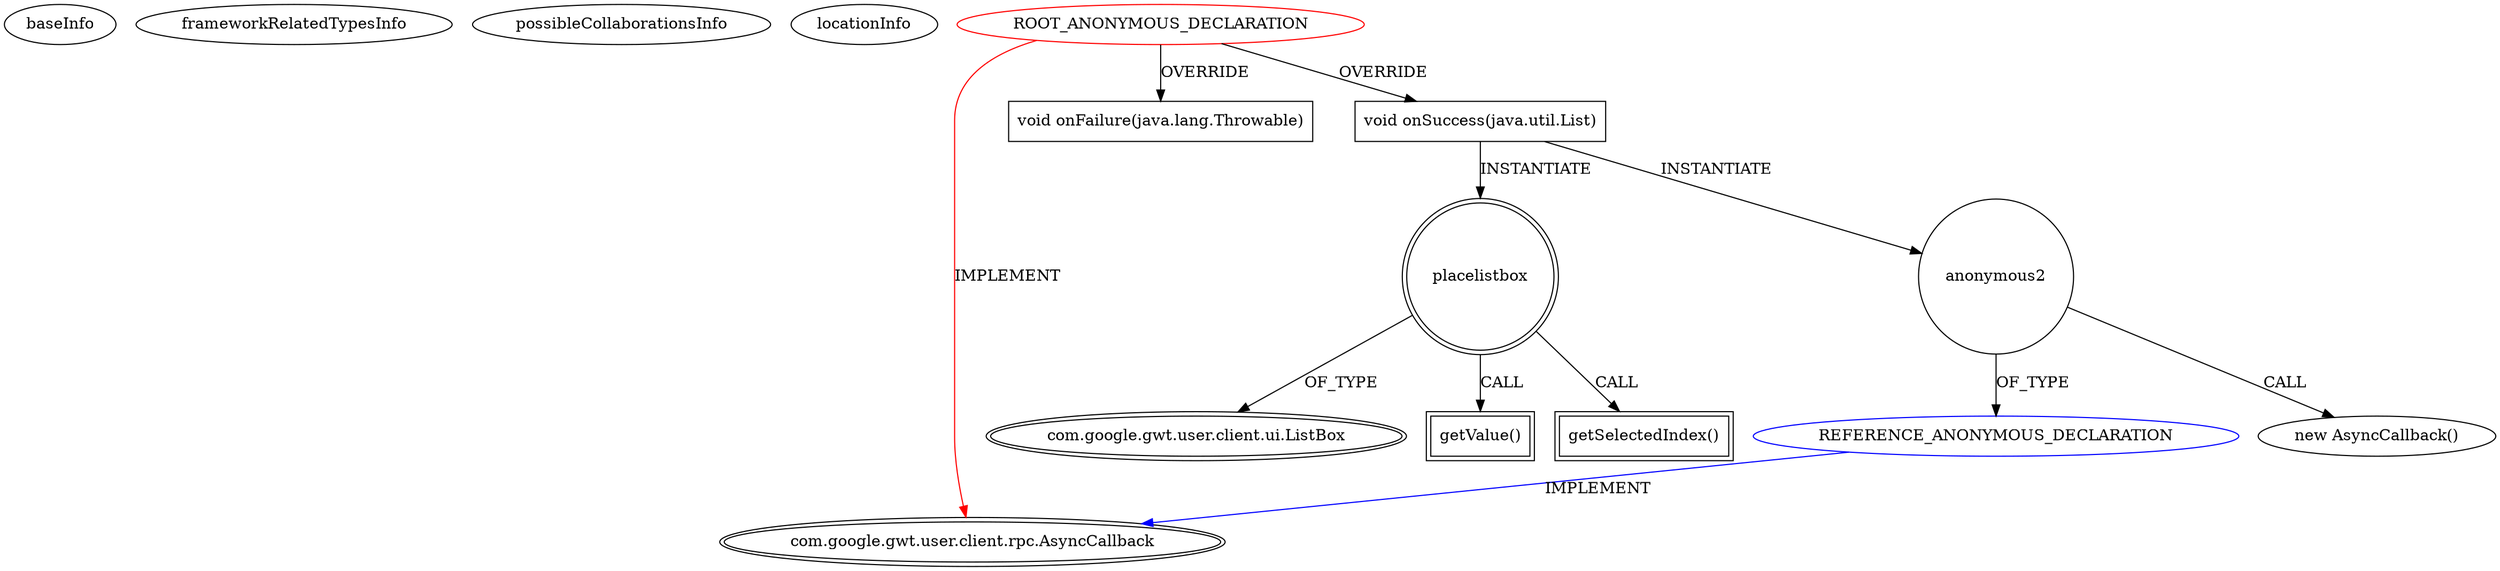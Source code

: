 digraph {
baseInfo[graphId=120,category="extension_graph",isAnonymous=true,possibleRelation=true]
frameworkRelatedTypesInfo[0="com.google.gwt.user.client.rpc.AsyncCallback"]
possibleCollaborationsInfo[0="120~OVERRIDING_METHOD_DECLARATION-INSTANTIATION-~com.google.gwt.user.client.rpc.AsyncCallback ~com.google.gwt.user.client.rpc.AsyncCallback ~true~true"]
locationInfo[projectName="DeannaSurma-Census",filePath="/DeannaSurma-Census/Census-master/src/com/cs4302/census/client/Census.java",contextSignature="void createPlaceTable(java.lang.String,java.lang.String)",graphId="120"]
0[label="ROOT_ANONYMOUS_DECLARATION",vertexType="ROOT_ANONYMOUS_DECLARATION",isFrameworkType=false,color=red]
1[label="com.google.gwt.user.client.rpc.AsyncCallback",vertexType="FRAMEWORK_INTERFACE_TYPE",isFrameworkType=true,peripheries=2]
2[label="void onFailure(java.lang.Throwable)",vertexType="OVERRIDING_METHOD_DECLARATION",isFrameworkType=false,shape=box]
3[label="void onSuccess(java.util.List)",vertexType="OVERRIDING_METHOD_DECLARATION",isFrameworkType=false,shape=box]
4[label="placelistbox",vertexType="VARIABLE_EXPRESION",isFrameworkType=true,peripheries=2,shape=circle]
6[label="com.google.gwt.user.client.ui.ListBox",vertexType="FRAMEWORK_CLASS_TYPE",isFrameworkType=true,peripheries=2]
5[label="getValue()",vertexType="INSIDE_CALL",isFrameworkType=true,peripheries=2,shape=box]
8[label="getSelectedIndex()",vertexType="INSIDE_CALL",isFrameworkType=true,peripheries=2,shape=box]
10[label="anonymous2",vertexType="VARIABLE_EXPRESION",isFrameworkType=false,shape=circle]
11[label="REFERENCE_ANONYMOUS_DECLARATION",vertexType="REFERENCE_ANONYMOUS_DECLARATION",isFrameworkType=false,color=blue]
9[label="new AsyncCallback()",vertexType="CONSTRUCTOR_CALL",isFrameworkType=false]
0->1[label="IMPLEMENT",color=red]
0->2[label="OVERRIDE"]
0->3[label="OVERRIDE"]
3->4[label="INSTANTIATE"]
4->6[label="OF_TYPE"]
4->5[label="CALL"]
4->8[label="CALL"]
3->10[label="INSTANTIATE"]
11->1[label="IMPLEMENT",color=blue]
10->11[label="OF_TYPE"]
10->9[label="CALL"]
}
